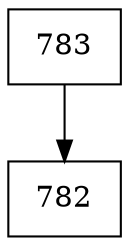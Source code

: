 digraph G {
  node [shape=record];
  node0 [label="{783}"];
  node0 -> node1;
  node1 [label="{782}"];
}
